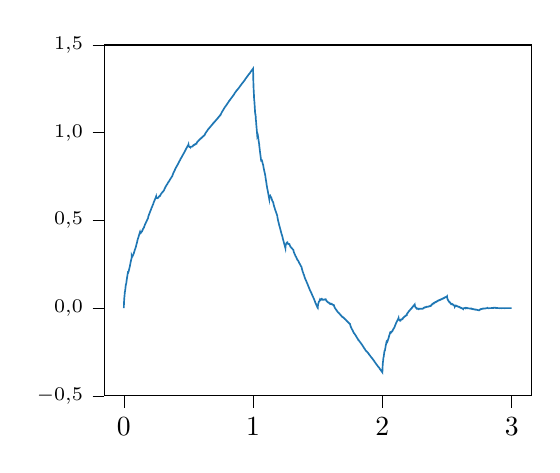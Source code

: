 % This file was created with tikzplotlib v0.10.1.
\begin{tikzpicture}

\definecolor{darkgray176}{RGB}{176,176,176}
\definecolor{steelblue31119180}{RGB}{31,119,180}

\begin{axis}[
tick align=outside,
tick pos=left,
width=7cm,
x grid style={darkgray176},
xmin=-0.15, xmax=3.15,
xtick style={color=black},
y grid style={darkgray176},
ymin=-0.5, ymax=1.5,
ytick style={color=black},
y tick label style={
    font=\scriptsize,
    /pgf/number format/.cd,
    use comma,
    fixed,
    fixed zerofill,
    precision=1,
    scaled ticks=false,
    /tikz/.cd
  },
]
\addplot [semithick, steelblue31119180]
table {%
0 0
0.001 0.022
0.002 0.038
0.003 0.049
0.004 0.06
0.005 0.066
0.006 0.074
0.007 0.083
0.008 0.092
0.009 0.094
0.01 0.099
0.011 0.105
0.012 0.11
0.013 0.117
0.014 0.124
0.015 0.13
0.016 0.136
0.017 0.137
0.018 0.139
0.019 0.142
0.02 0.146
0.021 0.15
0.021 0.155
0.022 0.159
0.023 0.163
0.024 0.168
0.025 0.173
0.026 0.178
0.027 0.183
0.028 0.187
0.029 0.192
0.03 0.197
0.031 0.201
0.032 0.2
0.033 0.2
0.034 0.202
0.035 0.204
0.036 0.207
0.037 0.209
0.038 0.212
0.039 0.214
0.04 0.218
0.041 0.221
0.042 0.224
0.043 0.228
0.044 0.23
0.045 0.233
0.046 0.236
0.047 0.239
0.048 0.244
0.049 0.248
0.05 0.251
0.051 0.255
0.052 0.259
0.053 0.262
0.054 0.266
0.055 0.269
0.056 0.272
0.057 0.276
0.058 0.279
0.059 0.282
0.06 0.286
0.061 0.289
0.062 0.293
0.062 0.296
0.063 0.294
0.064 0.293
0.065 0.293
0.066 0.293
0.067 0.295
0.068 0.297
0.069 0.298
0.07 0.299
0.071 0.301
0.072 0.304
0.073 0.305
0.074 0.307
0.075 0.309
0.076 0.31
0.077 0.312
0.078 0.314
0.079 0.317
0.08 0.32
0.081 0.322
0.082 0.325
0.083 0.327
0.084 0.329
0.085 0.332
0.086 0.334
0.087 0.336
0.088 0.338
0.089 0.34
0.09 0.342
0.091 0.344
0.092 0.347
0.093 0.349
0.094 0.351
0.095 0.355
0.096 0.358
0.097 0.361
0.098 0.364
0.099 0.366
0.1 0.369
0.101 0.372
0.102 0.375
0.103 0.377
0.104 0.38
0.104 0.382
0.105 0.385
0.106 0.387
0.107 0.39
0.108 0.393
0.109 0.395
0.11 0.397
0.111 0.4
0.112 0.402
0.113 0.404
0.114 0.407
0.115 0.409
0.116 0.412
0.117 0.414
0.118 0.417
0.119 0.419
0.12 0.422
0.121 0.424
0.122 0.427
0.123 0.429
0.124 0.432
0.125 0.434
0.126 0.431
0.127 0.429
0.128 0.429
0.129 0.428
0.13 0.429
0.131 0.43
0.132 0.43
0.133 0.43
0.134 0.431
0.135 0.433
0.136 0.434
0.137 0.435
0.138 0.435
0.139 0.436
0.14 0.437
0.141 0.438
0.142 0.44
0.143 0.442
0.144 0.443
0.145 0.445
0.146 0.446
0.146 0.448
0.147 0.449
0.148 0.451
0.149 0.452
0.15 0.453
0.151 0.454
0.152 0.455
0.153 0.456
0.154 0.458
0.155 0.459
0.156 0.46
0.157 0.463
0.158 0.465
0.159 0.467
0.16 0.469
0.161 0.471
0.162 0.473
0.163 0.475
0.164 0.477
0.165 0.478
0.166 0.48
0.167 0.481
0.168 0.483
0.169 0.485
0.17 0.486
0.171 0.488
0.172 0.49
0.173 0.491
0.174 0.492
0.175 0.494
0.176 0.495
0.177 0.497
0.178 0.499
0.179 0.5
0.18 0.502
0.181 0.503
0.182 0.505
0.183 0.506
0.184 0.508
0.185 0.51
0.186 0.511
0.187 0.513
0.188 0.514
0.188 0.518
0.189 0.52
0.19 0.523
0.191 0.525
0.192 0.527
0.193 0.529
0.194 0.531
0.195 0.534
0.196 0.535
0.197 0.537
0.198 0.539
0.199 0.541
0.2 0.543
0.201 0.545
0.202 0.547
0.203 0.549
0.204 0.551
0.205 0.553
0.206 0.555
0.207 0.556
0.208 0.558
0.209 0.56
0.21 0.562
0.211 0.564
0.212 0.566
0.213 0.568
0.214 0.57
0.215 0.572
0.216 0.574
0.217 0.575
0.218 0.577
0.219 0.579
0.22 0.581
0.221 0.582
0.222 0.584
0.223 0.586
0.224 0.588
0.225 0.589
0.226 0.591
0.227 0.593
0.228 0.595
0.229 0.597
0.229 0.598
0.23 0.6
0.231 0.602
0.232 0.604
0.233 0.605
0.234 0.607
0.235 0.609
0.236 0.611
0.237 0.613
0.238 0.615
0.239 0.617
0.24 0.618
0.241 0.62
0.242 0.622
0.243 0.624
0.244 0.626
0.245 0.627
0.246 0.629
0.247 0.631
0.248 0.633
0.249 0.635
0.25 0.637
0.251 0.632
0.252 0.63
0.253 0.629
0.254 0.628
0.255 0.628
0.256 0.628
0.257 0.627
0.258 0.627
0.259 0.628
0.26 0.628
0.261 0.629
0.262 0.629
0.263 0.629
0.264 0.629
0.265 0.629
0.266 0.629
0.267 0.631
0.268 0.632
0.269 0.633
0.27 0.634
0.271 0.635
0.271 0.635
0.272 0.636
0.273 0.637
0.274 0.637
0.275 0.638
0.276 0.638
0.277 0.639
0.278 0.639
0.279 0.64
0.28 0.64
0.281 0.641
0.282 0.643
0.283 0.645
0.284 0.646
0.285 0.648
0.286 0.649
0.287 0.65
0.288 0.651
0.289 0.652
0.29 0.653
0.291 0.654
0.292 0.655
0.293 0.656
0.294 0.657
0.295 0.658
0.296 0.659
0.297 0.66
0.298 0.661
0.299 0.661
0.3 0.662
0.301 0.663
0.302 0.664
0.303 0.665
0.304 0.666
0.305 0.666
0.306 0.667
0.307 0.668
0.308 0.669
0.309 0.67
0.31 0.671
0.311 0.672
0.312 0.673
0.312 0.674
0.313 0.676
0.314 0.678
0.315 0.68
0.316 0.682
0.317 0.683
0.318 0.685
0.319 0.686
0.32 0.688
0.321 0.689
0.322 0.69
0.323 0.691
0.324 0.693
0.325 0.694
0.326 0.696
0.327 0.697
0.328 0.698
0.329 0.699
0.33 0.7
0.331 0.701
0.332 0.703
0.333 0.704
0.334 0.705
0.335 0.706
0.336 0.707
0.337 0.709
0.338 0.71
0.339 0.711
0.34 0.713
0.341 0.714
0.342 0.715
0.343 0.716
0.344 0.718
0.345 0.718
0.346 0.719
0.347 0.72
0.348 0.721
0.349 0.722
0.35 0.724
0.351 0.725
0.352 0.726
0.353 0.727
0.354 0.728
0.354 0.729
0.355 0.73
0.356 0.731
0.357 0.733
0.358 0.734
0.359 0.735
0.36 0.736
0.361 0.737
0.362 0.738
0.363 0.74
0.364 0.741
0.365 0.742
0.366 0.743
0.367 0.744
0.368 0.745
0.369 0.747
0.37 0.748
0.371 0.749
0.372 0.75
0.373 0.751
0.374 0.752
0.375 0.753
0.376 0.756
0.377 0.759
0.378 0.76
0.379 0.762
0.38 0.764
0.381 0.766
0.382 0.768
0.383 0.769
0.384 0.771
0.385 0.772
0.386 0.774
0.387 0.775
0.388 0.777
0.389 0.779
0.39 0.78
0.391 0.782
0.392 0.783
0.393 0.784
0.394 0.786
0.395 0.787
0.396 0.789
0.396 0.79
0.397 0.791
0.398 0.793
0.399 0.794
0.4 0.796
0.401 0.797
0.402 0.799
0.403 0.8
0.404 0.802
0.405 0.803
0.406 0.805
0.407 0.806
0.408 0.807
0.409 0.808
0.41 0.81
0.411 0.811
0.412 0.812
0.413 0.814
0.414 0.815
0.415 0.816
0.416 0.818
0.417 0.819
0.418 0.821
0.419 0.822
0.42 0.823
0.421 0.825
0.422 0.826
0.423 0.828
0.424 0.829
0.425 0.83
0.426 0.832
0.427 0.833
0.428 0.835
0.429 0.836
0.43 0.837
0.431 0.839
0.432 0.84
0.433 0.842
0.434 0.843
0.435 0.844
0.436 0.846
0.437 0.847
0.438 0.849
0.438 0.85
0.439 0.851
0.44 0.852
0.441 0.853
0.442 0.854
0.443 0.856
0.444 0.857
0.445 0.858
0.446 0.859
0.447 0.861
0.448 0.862
0.449 0.863
0.45 0.865
0.451 0.866
0.452 0.867
0.453 0.868
0.454 0.87
0.455 0.871
0.456 0.873
0.457 0.874
0.458 0.875
0.459 0.876
0.46 0.878
0.461 0.879
0.462 0.88
0.463 0.882
0.464 0.883
0.465 0.884
0.466 0.886
0.467 0.887
0.468 0.888
0.469 0.89
0.47 0.891
0.471 0.892
0.472 0.894
0.473 0.895
0.474 0.896
0.475 0.898
0.476 0.899
0.477 0.901
0.478 0.902
0.479 0.903
0.479 0.905
0.48 0.906
0.481 0.907
0.482 0.909
0.483 0.91
0.484 0.911
0.485 0.913
0.486 0.914
0.487 0.915
0.488 0.917
0.489 0.918
0.49 0.919
0.491 0.921
0.492 0.922
0.493 0.923
0.494 0.925
0.495 0.926
0.496 0.927
0.497 0.929
0.498 0.93
0.499 0.931
0.5 0.933
0.501 0.928
0.502 0.925
0.503 0.924
0.504 0.922
0.505 0.921
0.506 0.921
0.507 0.92
0.508 0.919
0.509 0.919
0.51 0.919
0.511 0.919
0.512 0.919
0.513 0.918
0.514 0.918
0.515 0.918
0.516 0.917
0.517 0.919
0.518 0.919
0.519 0.92
0.52 0.92
0.521 0.92
0.521 0.92
0.522 0.921
0.523 0.921
0.524 0.921
0.525 0.921
0.526 0.921
0.527 0.921
0.528 0.921
0.529 0.921
0.53 0.921
0.531 0.921
0.532 0.923
0.533 0.924
0.534 0.925
0.535 0.926
0.536 0.926
0.537 0.927
0.538 0.928
0.539 0.929
0.54 0.929
0.541 0.929
0.542 0.93
0.543 0.93
0.544 0.931
0.545 0.931
0.546 0.932
0.547 0.932
0.548 0.933
0.549 0.933
0.55 0.933
0.551 0.933
0.552 0.934
0.553 0.934
0.554 0.935
0.555 0.935
0.556 0.936
0.557 0.936
0.558 0.936
0.559 0.937
0.56 0.937
0.561 0.938
0.562 0.938
0.562 0.939
0.563 0.941
0.564 0.942
0.565 0.943
0.566 0.945
0.567 0.945
0.568 0.946
0.569 0.947
0.57 0.949
0.571 0.949
0.572 0.95
0.573 0.951
0.574 0.952
0.575 0.952
0.576 0.953
0.577 0.954
0.578 0.955
0.579 0.956
0.58 0.956
0.581 0.957
0.582 0.957
0.583 0.958
0.584 0.959
0.585 0.96
0.586 0.96
0.587 0.961
0.588 0.962
0.589 0.963
0.59 0.964
0.591 0.964
0.592 0.965
0.593 0.966
0.594 0.967
0.595 0.967
0.596 0.967
0.597 0.968
0.598 0.968
0.599 0.969
0.6 0.97
0.601 0.97
0.602 0.971
0.603 0.972
0.604 0.972
0.604 0.973
0.605 0.974
0.606 0.974
0.607 0.975
0.608 0.975
0.609 0.976
0.61 0.977
0.611 0.978
0.612 0.978
0.613 0.979
0.614 0.98
0.615 0.98
0.616 0.981
0.617 0.982
0.618 0.982
0.619 0.983
0.62 0.984
0.621 0.984
0.622 0.985
0.623 0.986
0.624 0.986
0.625 0.987
0.626 0.989
0.627 0.991
0.628 0.992
0.629 0.994
0.63 0.995
0.631 0.996
0.632 0.998
0.633 0.999
0.634 1.0
0.635 1.001
0.636 1.002
0.637 1.003
0.638 1.004
0.639 1.005
0.64 1.006
0.641 1.007
0.642 1.008
0.643 1.009
0.644 1.01
0.645 1.011
0.646 1.012
0.646 1.013
0.647 1.014
0.648 1.015
0.649 1.016
0.65 1.017
0.651 1.018
0.652 1.019
0.653 1.02
0.654 1.021
0.655 1.022
0.656 1.023
0.657 1.023
0.658 1.024
0.659 1.025
0.66 1.026
0.661 1.026
0.662 1.027
0.663 1.028
0.664 1.029
0.665 1.03
0.666 1.031
0.667 1.032
0.668 1.033
0.669 1.033
0.67 1.034
0.671 1.035
0.672 1.036
0.673 1.037
0.674 1.038
0.675 1.039
0.676 1.04
0.677 1.041
0.678 1.042
0.679 1.043
0.68 1.044
0.681 1.044
0.682 1.045
0.683 1.046
0.684 1.047
0.685 1.048
0.686 1.049
0.687 1.05
0.688 1.051
0.688 1.051
0.689 1.052
0.69 1.053
0.691 1.053
0.692 1.054
0.693 1.055
0.694 1.056
0.695 1.056
0.696 1.057
0.697 1.058
0.698 1.059
0.699 1.06
0.7 1.06
0.701 1.061
0.702 1.062
0.703 1.063
0.704 1.064
0.705 1.065
0.706 1.065
0.707 1.066
0.708 1.067
0.709 1.068
0.71 1.069
0.711 1.07
0.712 1.07
0.713 1.071
0.714 1.072
0.715 1.073
0.716 1.074
0.717 1.074
0.718 1.075
0.719 1.076
0.72 1.077
0.721 1.078
0.722 1.079
0.723 1.08
0.724 1.081
0.725 1.081
0.726 1.082
0.727 1.083
0.728 1.084
0.729 1.085
0.729 1.086
0.73 1.087
0.731 1.087
0.732 1.088
0.733 1.089
0.734 1.09
0.735 1.091
0.736 1.092
0.737 1.092
0.738 1.093
0.739 1.094
0.74 1.095
0.741 1.096
0.742 1.097
0.743 1.098
0.744 1.098
0.745 1.099
0.746 1.1
0.747 1.101
0.748 1.102
0.749 1.103
0.75 1.103
0.751 1.106
0.752 1.108
0.753 1.109
0.754 1.111
0.755 1.112
0.756 1.114
0.757 1.115
0.758 1.117
0.759 1.118
0.76 1.119
0.761 1.12
0.762 1.122
0.763 1.123
0.764 1.124
0.765 1.125
0.766 1.127
0.767 1.128
0.768 1.129
0.769 1.13
0.77 1.131
0.771 1.132
0.771 1.133
0.772 1.134
0.773 1.135
0.774 1.137
0.775 1.138
0.776 1.139
0.777 1.14
0.778 1.141
0.779 1.143
0.78 1.144
0.781 1.145
0.782 1.146
0.783 1.147
0.784 1.148
0.785 1.149
0.786 1.15
0.787 1.151
0.788 1.152
0.789 1.153
0.79 1.154
0.791 1.155
0.792 1.156
0.793 1.157
0.794 1.158
0.795 1.159
0.796 1.16
0.797 1.161
0.798 1.162
0.799 1.164
0.8 1.165
0.801 1.166
0.802 1.167
0.803 1.168
0.804 1.169
0.805 1.17
0.806 1.171
0.807 1.172
0.808 1.173
0.809 1.174
0.81 1.176
0.811 1.177
0.812 1.178
0.812 1.179
0.813 1.18
0.814 1.18
0.815 1.181
0.816 1.182
0.817 1.183
0.818 1.184
0.819 1.185
0.82 1.186
0.821 1.187
0.822 1.188
0.823 1.189
0.824 1.19
0.825 1.191
0.826 1.192
0.827 1.193
0.828 1.194
0.829 1.195
0.83 1.196
0.831 1.197
0.832 1.198
0.833 1.199
0.834 1.2
0.835 1.201
0.836 1.202
0.837 1.203
0.838 1.204
0.839 1.205
0.84 1.206
0.841 1.207
0.842 1.208
0.843 1.209
0.844 1.21
0.845 1.211
0.846 1.212
0.847 1.213
0.848 1.214
0.849 1.215
0.85 1.216
0.851 1.217
0.852 1.218
0.853 1.219
0.854 1.22
0.854 1.221
0.855 1.222
0.856 1.223
0.857 1.224
0.858 1.226
0.859 1.227
0.86 1.228
0.861 1.229
0.862 1.23
0.863 1.231
0.864 1.232
0.865 1.233
0.866 1.234
0.867 1.235
0.868 1.236
0.869 1.237
0.87 1.238
0.871 1.239
0.872 1.24
0.873 1.241
0.874 1.242
0.875 1.243
0.876 1.243
0.877 1.244
0.878 1.245
0.879 1.246
0.88 1.247
0.881 1.248
0.882 1.248
0.883 1.249
0.884 1.25
0.885 1.251
0.886 1.252
0.887 1.253
0.888 1.254
0.889 1.255
0.89 1.256
0.891 1.257
0.892 1.258
0.893 1.259
0.894 1.26
0.895 1.261
0.896 1.262
0.896 1.262
0.897 1.263
0.898 1.264
0.899 1.265
0.9 1.266
0.901 1.267
0.902 1.268
0.903 1.269
0.904 1.27
0.905 1.271
0.906 1.272
0.907 1.273
0.908 1.274
0.909 1.275
0.91 1.276
0.911 1.277
0.912 1.278
0.913 1.279
0.914 1.28
0.915 1.281
0.916 1.282
0.917 1.283
0.918 1.284
0.919 1.285
0.92 1.286
0.921 1.286
0.922 1.287
0.923 1.288
0.924 1.289
0.925 1.29
0.926 1.291
0.927 1.292
0.928 1.293
0.929 1.294
0.93 1.295
0.931 1.296
0.932 1.297
0.933 1.298
0.934 1.299
0.935 1.3
0.936 1.301
0.937 1.302
0.938 1.303
0.938 1.304
0.939 1.305
0.94 1.306
0.941 1.307
0.942 1.308
0.943 1.309
0.944 1.31
0.945 1.311
0.946 1.312
0.947 1.313
0.948 1.314
0.949 1.315
0.95 1.316
0.951 1.317
0.952 1.318
0.953 1.319
0.954 1.32
0.955 1.321
0.956 1.322
0.957 1.323
0.958 1.324
0.959 1.325
0.96 1.326
0.961 1.327
0.962 1.328
0.963 1.329
0.964 1.33
0.965 1.331
0.966 1.332
0.967 1.333
0.968 1.334
0.969 1.334
0.97 1.335
0.971 1.336
0.972 1.337
0.973 1.338
0.974 1.339
0.975 1.34
0.976 1.341
0.977 1.342
0.978 1.343
0.979 1.344
0.979 1.345
0.98 1.346
0.981 1.347
0.982 1.348
0.983 1.349
0.984 1.35
0.985 1.351
0.986 1.352
0.987 1.353
0.988 1.354
0.989 1.355
0.99 1.356
0.991 1.357
0.992 1.358
0.993 1.359
0.994 1.36
0.995 1.361
0.996 1.362
0.997 1.363
0.998 1.364
0.999 1.365
1 1.366
1.001 1.322
1.002 1.291
1.003 1.272
1.004 1.249
1.005 1.238
1.006 1.224
1.007 1.207
1.008 1.19
1.009 1.186
1.01 1.178
1.011 1.167
1.012 1.157
1.013 1.144
1.014 1.132
1.015 1.12
1.016 1.109
1.017 1.109
1.018 1.106
1.019 1.099
1.02 1.094
1.021 1.086
1.021 1.078
1.022 1.071
1.023 1.064
1.024 1.054
1.025 1.044
1.026 1.036
1.027 1.027
1.028 1.019
1.029 1.011
1.03 1.003
1.031 0.994
1.032 0.998
1.033 0.998
1.034 0.995
1.035 0.993
1.036 0.988
1.037 0.984
1.038 0.98
1.039 0.977
1.04 0.97
1.041 0.964
1.042 0.959
1.043 0.953
1.044 0.949
1.045 0.944
1.046 0.939
1.047 0.934
1.048 0.926
1.049 0.919
1.05 0.913
1.051 0.906
1.052 0.9
1.053 0.894
1.054 0.888
1.055 0.882
1.056 0.877
1.057 0.871
1.058 0.865
1.059 0.86
1.06 0.854
1.061 0.848
1.062 0.842
1.062 0.836
1.063 0.842
1.064 0.845
1.065 0.845
1.066 0.845
1.067 0.842
1.068 0.841
1.069 0.84
1.07 0.839
1.071 0.834
1.072 0.831
1.073 0.828
1.074 0.825
1.075 0.823
1.076 0.821
1.077 0.818
1.078 0.816
1.079 0.81
1.08 0.806
1.081 0.802
1.082 0.798
1.083 0.794
1.084 0.791
1.085 0.787
1.086 0.783
1.087 0.781
1.088 0.778
1.089 0.774
1.09 0.771
1.091 0.768
1.092 0.764
1.093 0.761
1.094 0.758
1.095 0.751
1.096 0.745
1.097 0.741
1.098 0.736
1.099 0.731
1.1 0.727
1.101 0.722
1.102 0.718
1.103 0.714
1.104 0.71
1.104 0.706
1.105 0.702
1.106 0.697
1.107 0.693
1.108 0.689
1.109 0.685
1.11 0.681
1.111 0.678
1.112 0.674
1.113 0.67
1.114 0.666
1.115 0.662
1.116 0.658
1.117 0.654
1.118 0.65
1.119 0.646
1.12 0.642
1.121 0.638
1.122 0.634
1.123 0.63
1.124 0.626
1.125 0.622
1.126 0.63
1.127 0.634
1.128 0.636
1.129 0.638
1.13 0.637
1.131 0.638
1.132 0.638
1.133 0.639
1.134 0.636
1.135 0.635
1.136 0.634
1.137 0.633
1.138 0.633
1.139 0.632
1.14 0.632
1.141 0.631
1.142 0.627
1.143 0.624
1.144 0.622
1.145 0.62
1.146 0.618
1.146 0.617
1.147 0.615
1.148 0.613
1.149 0.612
1.15 0.611
1.151 0.609
1.152 0.608
1.153 0.606
1.154 0.605
1.155 0.603
1.156 0.602
1.157 0.597
1.158 0.593
1.159 0.59
1.16 0.587
1.161 0.585
1.162 0.582
1.163 0.579
1.164 0.577
1.165 0.575
1.166 0.573
1.167 0.57
1.168 0.568
1.169 0.565
1.17 0.563
1.171 0.56
1.172 0.558
1.173 0.556
1.174 0.555
1.175 0.553
1.176 0.551
1.177 0.548
1.178 0.546
1.179 0.544
1.18 0.542
1.181 0.54
1.182 0.538
1.183 0.535
1.184 0.533
1.185 0.531
1.186 0.529
1.187 0.527
1.188 0.524
1.188 0.519
1.189 0.515
1.19 0.511
1.191 0.507
1.192 0.504
1.193 0.501
1.194 0.497
1.195 0.494
1.196 0.491
1.197 0.489
1.198 0.486
1.199 0.483
1.2 0.479
1.201 0.476
1.202 0.473
1.203 0.47
1.204 0.468
1.205 0.465
1.206 0.463
1.207 0.46
1.208 0.457
1.209 0.454
1.21 0.452
1.211 0.449
1.212 0.446
1.213 0.443
1.214 0.44
1.215 0.437
1.216 0.434
1.217 0.432
1.218 0.429
1.219 0.426
1.22 0.424
1.221 0.422
1.222 0.419
1.223 0.417
1.224 0.414
1.225 0.412
1.226 0.409
1.227 0.407
1.228 0.404
1.229 0.401
1.229 0.399
1.23 0.396
1.231 0.393
1.232 0.391
1.233 0.388
1.234 0.386
1.235 0.383
1.236 0.38
1.237 0.377
1.238 0.374
1.239 0.372
1.24 0.369
1.241 0.366
1.242 0.364
1.243 0.361
1.244 0.358
1.245 0.356
1.246 0.353
1.247 0.35
1.248 0.348
1.249 0.345
1.25 0.342
1.251 0.352
1.252 0.358
1.253 0.36
1.254 0.364
1.255 0.365
1.256 0.366
1.257 0.368
1.258 0.37
1.259 0.369
1.26 0.369
1.261 0.369
1.262 0.369
1.263 0.371
1.264 0.371
1.265 0.372
1.266 0.373
1.267 0.37
1.268 0.369
1.269 0.368
1.27 0.367
1.271 0.367
1.271 0.367
1.272 0.366
1.273 0.366
1.274 0.366
1.275 0.366
1.276 0.366
1.277 0.366
1.278 0.366
1.279 0.365
1.28 0.365
1.281 0.365
1.282 0.362
1.283 0.359
1.284 0.358
1.285 0.356
1.286 0.355
1.287 0.353
1.288 0.352
1.289 0.35
1.29 0.35
1.291 0.349
1.292 0.348
1.293 0.347
1.294 0.346
1.295 0.345
1.296 0.344
1.297 0.343
1.298 0.342
1.299 0.342
1.3 0.341
1.301 0.341
1.302 0.34
1.303 0.339
1.304 0.338
1.305 0.337
1.306 0.336
1.307 0.335
1.308 0.335
1.309 0.334
1.31 0.333
1.311 0.332
1.312 0.331
1.312 0.33
1.313 0.326
1.314 0.323
1.315 0.321
1.316 0.318
1.317 0.317
1.318 0.315
1.319 0.313
1.32 0.31
1.321 0.309
1.322 0.308
1.323 0.306
1.324 0.304
1.325 0.303
1.326 0.301
1.327 0.299
1.328 0.297
1.329 0.296
1.33 0.295
1.331 0.294
1.332 0.293
1.333 0.291
1.334 0.29
1.335 0.288
1.336 0.287
1.337 0.285
1.338 0.283
1.339 0.282
1.34 0.28
1.341 0.279
1.342 0.277
1.343 0.276
1.344 0.274
1.345 0.274
1.346 0.273
1.347 0.272
1.348 0.271
1.349 0.269
1.35 0.268
1.351 0.267
1.352 0.266
1.353 0.264
1.354 0.263
1.354 0.262
1.355 0.26
1.356 0.259
1.357 0.258
1.358 0.257
1.359 0.255
1.36 0.254
1.361 0.253
1.362 0.251
1.363 0.25
1.364 0.248
1.365 0.247
1.366 0.246
1.367 0.244
1.368 0.243
1.369 0.242
1.37 0.24
1.371 0.239
1.372 0.238
1.373 0.236
1.374 0.235
1.375 0.234
1.376 0.229
1.377 0.226
1.378 0.223
1.379 0.22
1.38 0.218
1.381 0.215
1.382 0.213
1.383 0.21
1.384 0.208
1.385 0.206
1.386 0.204
1.387 0.202
1.388 0.2
1.389 0.197
1.39 0.195
1.391 0.193
1.392 0.191
1.393 0.19
1.394 0.188
1.395 0.186
1.396 0.184
1.396 0.182
1.397 0.18
1.398 0.178
1.399 0.176
1.4 0.174
1.401 0.172
1.402 0.17
1.403 0.168
1.404 0.166
1.405 0.164
1.406 0.162
1.407 0.161
1.408 0.16
1.409 0.158
1.41 0.156
1.411 0.155
1.412 0.153
1.413 0.151
1.414 0.15
1.415 0.148
1.416 0.146
1.417 0.144
1.418 0.142
1.419 0.141
1.42 0.139
1.421 0.137
1.422 0.135
1.423 0.133
1.424 0.131
1.425 0.13
1.426 0.128
1.427 0.126
1.428 0.124
1.429 0.122
1.43 0.12
1.431 0.119
1.432 0.117
1.433 0.115
1.434 0.113
1.435 0.111
1.436 0.109
1.437 0.108
1.438 0.106
1.438 0.105
1.439 0.104
1.44 0.102
1.441 0.101
1.442 0.099
1.443 0.098
1.444 0.096
1.445 0.095
1.446 0.093
1.447 0.091
1.448 0.09
1.449 0.088
1.45 0.087
1.451 0.085
1.452 0.084
1.453 0.082
1.454 0.08
1.455 0.078
1.456 0.077
1.457 0.075
1.458 0.073
1.459 0.072
1.46 0.07
1.461 0.068
1.462 0.067
1.463 0.065
1.464 0.064
1.465 0.062
1.466 0.06
1.467 0.059
1.468 0.057
1.469 0.055
1.47 0.053
1.471 0.052
1.472 0.05
1.473 0.048
1.474 0.046
1.475 0.045
1.476 0.043
1.477 0.041
1.478 0.04
1.479 0.038
1.479 0.036
1.48 0.034
1.481 0.033
1.482 0.031
1.483 0.029
1.484 0.028
1.485 0.026
1.486 0.024
1.487 0.023
1.488 0.021
1.489 0.019
1.49 0.018
1.491 0.016
1.492 0.014
1.493 0.012
1.494 0.011
1.495 0.009
1.496 0.007
1.497 0.006
1.498 0.004
1.499 0.002
1.5 0.001
1.501 0.011
1.502 0.018
1.503 0.022
1.504 0.026
1.505 0.028
1.506 0.03
1.507 0.033
1.508 0.036
1.509 0.036
1.51 0.037
1.511 0.038
1.512 0.039
1.513 0.041
1.514 0.043
1.515 0.045
1.516 0.047
1.517 0.045
1.518 0.045
1.519 0.045
1.52 0.045
1.521 0.046
1.521 0.046
1.522 0.047
1.523 0.047
1.524 0.048
1.525 0.05
1.526 0.05
1.527 0.051
1.528 0.052
1.529 0.053
1.53 0.054
1.531 0.054
1.532 0.052
1.533 0.05
1.534 0.05
1.535 0.049
1.536 0.049
1.537 0.049
1.538 0.048
1.539 0.048
1.54 0.048
1.541 0.048
1.542 0.048
1.543 0.048
1.544 0.048
1.545 0.048
1.546 0.048
1.547 0.048
1.548 0.048
1.549 0.049
1.55 0.049
1.551 0.049
1.552 0.05
1.553 0.05
1.554 0.05
1.555 0.05
1.556 0.05
1.557 0.05
1.558 0.05
1.559 0.05
1.56 0.051
1.561 0.051
1.562 0.051
1.562 0.051
1.563 0.048
1.564 0.046
1.565 0.044
1.566 0.043
1.567 0.042
1.568 0.041
1.569 0.04
1.57 0.039
1.571 0.039
1.572 0.038
1.573 0.037
1.574 0.037
1.575 0.036
1.576 0.035
1.577 0.034
1.578 0.034
1.579 0.034
1.58 0.033
1.581 0.033
1.582 0.033
1.583 0.032
1.584 0.032
1.585 0.031
1.586 0.031
1.587 0.03
1.588 0.03
1.589 0.029
1.59 0.028
1.591 0.028
1.592 0.027
1.593 0.027
1.594 0.026
1.595 0.027
1.596 0.027
1.597 0.027
1.598 0.026
1.599 0.026
1.6 0.026
1.601 0.026
1.602 0.026
1.603 0.025
1.604 0.025
1.604 0.024
1.605 0.024
1.606 0.024
1.607 0.024
1.608 0.023
1.609 0.023
1.61 0.022
1.611 0.022
1.612 0.022
1.613 0.021
1.614 0.021
1.615 0.02
1.616 0.02
1.617 0.02
1.618 0.019
1.619 0.019
1.62 0.019
1.621 0.018
1.622 0.018
1.623 0.018
1.624 0.017
1.625 0.017
1.626 0.013
1.627 0.011
1.628 0.009
1.629 0.007
1.63 0.006
1.631 0.004
1.632 0.002
1.633 0.001
1.634 0.0
1.635 -0.001
1.636 -0.002
1.637 -0.003
1.638 -0.005
1.639 -0.006
1.64 -0.007
1.641 -0.008
1.642 -0.009
1.643 -0.009
1.644 -0.01
1.645 -0.011
1.646 -0.012
1.646 -0.013
1.647 -0.014
1.648 -0.015
1.649 -0.016
1.65 -0.017
1.651 -0.018
1.652 -0.019
1.653 -0.02
1.654 -0.021
1.655 -0.022
1.656 -0.023
1.657 -0.024
1.658 -0.024
1.659 -0.025
1.66 -0.025
1.661 -0.026
1.662 -0.027
1.663 -0.027
1.664 -0.028
1.665 -0.029
1.666 -0.03
1.667 -0.031
1.668 -0.032
1.669 -0.032
1.67 -0.033
1.671 -0.034
1.672 -0.035
1.673 -0.036
1.674 -0.037
1.675 -0.037
1.676 -0.038
1.677 -0.039
1.678 -0.04
1.679 -0.041
1.68 -0.042
1.681 -0.043
1.682 -0.043
1.683 -0.044
1.684 -0.045
1.685 -0.046
1.686 -0.047
1.687 -0.048
1.688 -0.049
1.688 -0.049
1.689 -0.049
1.69 -0.049
1.691 -0.05
1.692 -0.05
1.693 -0.051
1.694 -0.051
1.695 -0.052
1.696 -0.052
1.697 -0.053
1.698 -0.054
1.699 -0.054
1.7 -0.055
1.701 -0.056
1.702 -0.056
1.703 -0.057
1.704 -0.058
1.705 -0.058
1.706 -0.059
1.707 -0.06
1.708 -0.06
1.709 -0.061
1.71 -0.062
1.711 -0.063
1.712 -0.063
1.713 -0.064
1.714 -0.064
1.715 -0.065
1.716 -0.066
1.717 -0.066
1.718 -0.067
1.719 -0.068
1.72 -0.069
1.721 -0.07
1.722 -0.07
1.723 -0.071
1.724 -0.072
1.725 -0.073
1.726 -0.073
1.727 -0.074
1.728 -0.075
1.729 -0.076
1.729 -0.076
1.73 -0.077
1.731 -0.078
1.732 -0.078
1.733 -0.079
1.734 -0.08
1.735 -0.081
1.736 -0.081
1.737 -0.082
1.738 -0.083
1.739 -0.083
1.74 -0.084
1.741 -0.085
1.742 -0.086
1.743 -0.086
1.744 -0.087
1.745 -0.088
1.746 -0.088
1.747 -0.089
1.748 -0.09
1.749 -0.091
1.75 -0.091
1.751 -0.095
1.752 -0.098
1.753 -0.1
1.754 -0.103
1.755 -0.104
1.756 -0.106
1.757 -0.108
1.758 -0.11
1.759 -0.111
1.76 -0.113
1.761 -0.114
1.762 -0.116
1.763 -0.117
1.764 -0.119
1.765 -0.121
1.766 -0.122
1.767 -0.123
1.768 -0.124
1.769 -0.125
1.77 -0.126
1.771 -0.128
1.771 -0.129
1.772 -0.13
1.773 -0.132
1.774 -0.133
1.775 -0.135
1.776 -0.136
1.777 -0.138
1.778 -0.139
1.779 -0.14
1.78 -0.142
1.781 -0.143
1.782 -0.144
1.783 -0.144
1.784 -0.145
1.785 -0.146
1.786 -0.147
1.787 -0.148
1.788 -0.15
1.789 -0.151
1.79 -0.152
1.791 -0.153
1.792 -0.154
1.793 -0.155
1.794 -0.156
1.795 -0.158
1.796 -0.159
1.797 -0.16
1.798 -0.161
1.799 -0.163
1.8 -0.164
1.801 -0.165
1.802 -0.166
1.803 -0.167
1.804 -0.169
1.805 -0.17
1.806 -0.171
1.807 -0.172
1.808 -0.173
1.809 -0.175
1.81 -0.176
1.811 -0.177
1.812 -0.178
1.812 -0.18
1.813 -0.18
1.814 -0.18
1.815 -0.181
1.816 -0.182
1.817 -0.183
1.818 -0.184
1.819 -0.185
1.82 -0.186
1.821 -0.187
1.822 -0.188
1.823 -0.189
1.824 -0.19
1.825 -0.191
1.826 -0.192
1.827 -0.193
1.828 -0.194
1.829 -0.195
1.83 -0.196
1.831 -0.197
1.832 -0.198
1.833 -0.199
1.834 -0.2
1.835 -0.201
1.836 -0.202
1.837 -0.203
1.838 -0.204
1.839 -0.205
1.84 -0.206
1.841 -0.207
1.842 -0.208
1.843 -0.209
1.844 -0.21
1.845 -0.212
1.846 -0.213
1.847 -0.214
1.848 -0.215
1.849 -0.216
1.85 -0.217
1.851 -0.218
1.852 -0.219
1.853 -0.22
1.854 -0.222
1.854 -0.223
1.855 -0.224
1.856 -0.225
1.857 -0.226
1.858 -0.227
1.859 -0.228
1.86 -0.229
1.861 -0.23
1.862 -0.231
1.863 -0.232
1.864 -0.233
1.865 -0.234
1.866 -0.235
1.867 -0.237
1.868 -0.238
1.869 -0.239
1.87 -0.24
1.871 -0.241
1.872 -0.242
1.873 -0.243
1.874 -0.244
1.875 -0.245
1.876 -0.245
1.877 -0.246
1.878 -0.246
1.879 -0.247
1.88 -0.248
1.881 -0.249
1.882 -0.249
1.883 -0.25
1.884 -0.251
1.885 -0.252
1.886 -0.253
1.887 -0.254
1.888 -0.255
1.889 -0.255
1.89 -0.256
1.891 -0.257
1.892 -0.258
1.893 -0.259
1.894 -0.26
1.895 -0.261
1.896 -0.262
1.896 -0.263
1.897 -0.264
1.898 -0.265
1.899 -0.265
1.9 -0.266
1.901 -0.267
1.902 -0.268
1.903 -0.269
1.904 -0.27
1.905 -0.271
1.906 -0.272
1.907 -0.273
1.908 -0.274
1.909 -0.275
1.91 -0.276
1.911 -0.277
1.912 -0.278
1.913 -0.279
1.914 -0.28
1.915 -0.281
1.916 -0.282
1.917 -0.283
1.918 -0.284
1.919 -0.285
1.92 -0.285
1.921 -0.286
1.922 -0.287
1.923 -0.288
1.924 -0.289
1.925 -0.29
1.926 -0.291
1.927 -0.292
1.928 -0.293
1.929 -0.294
1.93 -0.295
1.931 -0.296
1.932 -0.297
1.933 -0.298
1.934 -0.299
1.935 -0.3
1.936 -0.3
1.937 -0.301
1.938 -0.302
1.938 -0.304
1.939 -0.305
1.94 -0.306
1.941 -0.307
1.942 -0.308
1.943 -0.309
1.944 -0.31
1.945 -0.311
1.946 -0.312
1.947 -0.313
1.948 -0.314
1.949 -0.315
1.95 -0.316
1.951 -0.317
1.952 -0.318
1.953 -0.319
1.954 -0.32
1.955 -0.321
1.956 -0.322
1.957 -0.323
1.958 -0.324
1.959 -0.325
1.96 -0.326
1.961 -0.327
1.962 -0.328
1.963 -0.329
1.964 -0.33
1.965 -0.331
1.966 -0.332
1.967 -0.333
1.968 -0.334
1.969 -0.335
1.97 -0.335
1.971 -0.336
1.972 -0.337
1.973 -0.338
1.974 -0.339
1.975 -0.34
1.976 -0.341
1.977 -0.342
1.978 -0.343
1.979 -0.344
1.979 -0.345
1.98 -0.346
1.981 -0.347
1.982 -0.348
1.983 -0.349
1.984 -0.35
1.985 -0.351
1.986 -0.352
1.987 -0.353
1.988 -0.354
1.989 -0.355
1.99 -0.356
1.991 -0.357
1.992 -0.358
1.993 -0.359
1.994 -0.36
1.995 -0.361
1.996 -0.362
1.997 -0.363
1.998 -0.364
1.999 -0.365
2 -0.366
2.001 -0.345
2.002 -0.329
2.003 -0.32
2.004 -0.309
2.005 -0.304
2.006 -0.298
2.007 -0.29
2.008 -0.282
2.009 -0.28
2.01 -0.277
2.011 -0.272
2.012 -0.267
2.013 -0.261
2.014 -0.256
2.015 -0.25
2.016 -0.245
2.017 -0.245
2.018 -0.244
2.019 -0.242
2.02 -0.24
2.021 -0.236
2.021 -0.232
2.022 -0.23
2.023 -0.227
2.024 -0.222
2.025 -0.218
2.026 -0.214
2.027 -0.21
2.028 -0.207
2.029 -0.203
2.03 -0.199
2.031 -0.196
2.032 -0.198
2.033 -0.198
2.034 -0.198
2.035 -0.197
2.036 -0.195
2.037 -0.193
2.038 -0.192
2.039 -0.191
2.04 -0.188
2.041 -0.185
2.042 -0.183
2.043 -0.181
2.044 -0.179
2.045 -0.177
2.046 -0.175
2.047 -0.173
2.048 -0.17
2.049 -0.167
2.05 -0.164
2.051 -0.161
2.052 -0.159
2.053 -0.156
2.054 -0.154
2.055 -0.151
2.056 -0.149
2.057 -0.147
2.058 -0.144
2.059 -0.142
2.06 -0.139
2.061 -0.137
2.062 -0.135
2.062 -0.132
2.063 -0.136
2.064 -0.138
2.065 -0.138
2.066 -0.139
2.067 -0.138
2.068 -0.137
2.069 -0.137
2.07 -0.137
2.071 -0.136
2.072 -0.134
2.073 -0.133
2.074 -0.133
2.075 -0.132
2.076 -0.131
2.077 -0.131
2.078 -0.13
2.079 -0.128
2.08 -0.126
2.081 -0.124
2.082 -0.123
2.083 -0.122
2.084 -0.12
2.085 -0.119
2.086 -0.118
2.087 -0.117
2.088 -0.116
2.089 -0.114
2.09 -0.113
2.091 -0.112
2.092 -0.111
2.093 -0.11
2.094 -0.109
2.095 -0.106
2.096 -0.103
2.097 -0.101
2.098 -0.099
2.099 -0.098
2.1 -0.096
2.101 -0.094
2.102 -0.093
2.103 -0.091
2.104 -0.09
2.104 -0.088
2.105 -0.086
2.106 -0.085
2.107 -0.083
2.108 -0.081
2.109 -0.08
2.11 -0.079
2.111 -0.077
2.112 -0.076
2.113 -0.074
2.114 -0.073
2.115 -0.071
2.116 -0.07
2.117 -0.069
2.118 -0.067
2.119 -0.065
2.12 -0.064
2.121 -0.062
2.122 -0.061
2.123 -0.059
2.124 -0.058
2.125 -0.056
2.126 -0.061
2.127 -0.064
2.128 -0.065
2.129 -0.066
2.13 -0.067
2.131 -0.067
2.132 -0.068
2.133 -0.069
2.134 -0.068
2.135 -0.068
2.136 -0.068
2.137 -0.068
2.138 -0.068
2.139 -0.068
2.14 -0.068
2.141 -0.069
2.142 -0.067
2.143 -0.066
2.144 -0.066
2.145 -0.065
2.146 -0.065
2.146 -0.064
2.147 -0.064
2.148 -0.064
2.149 -0.064
2.15 -0.063
2.151 -0.063
2.152 -0.063
2.153 -0.063
2.154 -0.062
2.155 -0.062
2.156 -0.062
2.157 -0.06
2.158 -0.059
2.159 -0.058
2.16 -0.056
2.161 -0.056
2.162 -0.055
2.163 -0.054
2.164 -0.053
2.165 -0.053
2.166 -0.052
2.167 -0.051
2.168 -0.051
2.169 -0.05
2.17 -0.049
2.171 -0.049
2.172 -0.048
2.173 -0.047
2.174 -0.047
2.175 -0.047
2.176 -0.046
2.177 -0.045
2.178 -0.045
2.179 -0.044
2.18 -0.044
2.181 -0.043
2.182 -0.042
2.183 -0.042
2.184 -0.041
2.185 -0.041
2.186 -0.04
2.187 -0.039
2.188 -0.039
2.188 -0.037
2.189 -0.035
2.19 -0.034
2.191 -0.032
2.192 -0.031
2.193 -0.03
2.194 -0.029
2.195 -0.027
2.196 -0.027
2.197 -0.026
2.198 -0.025
2.199 -0.024
2.2 -0.023
2.201 -0.022
2.202 -0.02
2.203 -0.019
2.204 -0.019
2.205 -0.018
2.206 -0.017
2.207 -0.016
2.208 -0.015
2.209 -0.014
2.21 -0.014
2.211 -0.013
2.212 -0.012
2.213 -0.011
2.214 -0.01
2.215 -0.009
2.216 -0.008
2.217 -0.007
2.218 -0.006
2.219 -0.005
2.22 -0.005
2.221 -0.004
2.222 -0.003
2.223 -0.003
2.224 -0.002
2.225 -0.001
2.226 -0.0
2.227 0.001
2.228 0.001
2.229 0.002
2.229 0.003
2.23 0.004
2.231 0.005
2.232 0.006
2.233 0.006
2.234 0.007
2.235 0.008
2.236 0.009
2.237 0.01
2.238 0.011
2.239 0.012
2.24 0.012
2.241 0.013
2.242 0.014
2.243 0.015
2.244 0.016
2.245 0.017
2.246 0.018
2.247 0.018
2.248 0.019
2.249 0.02
2.25 0.021
2.251 0.016
2.252 0.012
2.253 0.01
2.254 0.008
2.255 0.007
2.256 0.006
2.257 0.005
2.258 0.003
2.259 0.003
2.26 0.003
2.261 0.002
2.262 0.002
2.263 0.001
2.264 -0.0
2.265 -0.001
2.266 -0.002
2.267 -0.001
2.268 -0.001
2.269 -0.001
2.27 -0.001
2.271 -0.002
2.271 -0.002
2.272 -0.002
2.273 -0.002
2.274 -0.003
2.275 -0.004
2.276 -0.004
2.277 -0.004
2.278 -0.005
2.279 -0.005
2.28 -0.006
2.281 -0.006
2.282 -0.005
2.283 -0.004
2.284 -0.004
2.285 -0.003
2.286 -0.003
2.287 -0.003
2.288 -0.003
2.289 -0.003
2.29 -0.003
2.291 -0.003
2.292 -0.003
2.293 -0.003
2.294 -0.003
2.295 -0.003
2.296 -0.003
2.297 -0.003
2.298 -0.003
2.299 -0.003
2.3 -0.003
2.301 -0.003
2.302 -0.004
2.303 -0.004
2.304 -0.004
2.305 -0.004
2.306 -0.004
2.307 -0.004
2.308 -0.004
2.309 -0.004
2.31 -0.004
2.311 -0.004
2.312 -0.004
2.312 -0.004
2.313 -0.003
2.314 -0.002
2.315 -0.001
2.316 -0.0
2.317 0.0
2.318 0.001
2.319 0.001
2.32 0.002
2.321 0.002
2.322 0.002
2.323 0.003
2.324 0.003
2.325 0.003
2.326 0.004
2.327 0.004
2.328 0.004
2.329 0.004
2.33 0.005
2.331 0.005
2.332 0.005
2.333 0.005
2.334 0.005
2.335 0.006
2.336 0.006
2.337 0.006
2.338 0.006
2.339 0.007
2.34 0.007
2.341 0.007
2.342 0.008
2.343 0.008
2.344 0.008
2.345 0.008
2.346 0.008
2.347 0.008
2.348 0.008
2.349 0.008
2.35 0.008
2.351 0.008
2.352 0.008
2.353 0.009
2.354 0.009
2.354 0.009
2.355 0.009
2.356 0.009
2.357 0.009
2.358 0.01
2.359 0.01
2.36 0.01
2.361 0.01
2.362 0.01
2.363 0.011
2.364 0.011
2.365 0.011
2.366 0.011
2.367 0.011
2.368 0.012
2.369 0.012
2.37 0.012
2.371 0.012
2.372 0.012
2.373 0.012
2.374 0.013
2.375 0.013
2.376 0.015
2.377 0.016
2.378 0.017
2.379 0.018
2.38 0.018
2.381 0.019
2.382 0.02
2.383 0.021
2.384 0.021
2.385 0.022
2.386 0.022
2.387 0.023
2.388 0.024
2.389 0.024
2.39 0.025
2.391 0.025
2.392 0.026
2.393 0.026
2.394 0.026
2.395 0.027
2.396 0.027
2.396 0.028
2.397 0.028
2.398 0.029
2.399 0.029
2.4 0.03
2.401 0.03
2.402 0.031
2.403 0.031
2.404 0.032
2.405 0.032
2.406 0.033
2.407 0.033
2.408 0.033
2.409 0.034
2.41 0.034
2.411 0.034
2.412 0.035
2.413 0.035
2.414 0.035
2.415 0.036
2.416 0.036
2.417 0.037
2.418 0.037
2.419 0.037
2.42 0.038
2.421 0.038
2.422 0.039
2.423 0.039
2.424 0.04
2.425 0.04
2.426 0.04
2.427 0.041
2.428 0.041
2.429 0.042
2.43 0.042
2.431 0.043
2.432 0.043
2.433 0.043
2.434 0.044
2.435 0.044
2.436 0.045
2.437 0.045
2.438 0.045
2.438 0.045
2.439 0.046
2.44 0.046
2.441 0.046
2.442 0.046
2.443 0.047
2.444 0.047
2.445 0.047
2.446 0.047
2.447 0.048
2.448 0.048
2.449 0.048
2.45 0.049
2.451 0.049
2.452 0.049
2.453 0.05
2.454 0.05
2.455 0.05
2.456 0.051
2.457 0.051
2.458 0.051
2.459 0.052
2.46 0.052
2.461 0.053
2.462 0.053
2.463 0.053
2.464 0.053
2.465 0.054
2.466 0.054
2.467 0.054
2.468 0.055
2.469 0.055
2.47 0.056
2.471 0.056
2.472 0.056
2.473 0.057
2.474 0.057
2.475 0.058
2.476 0.058
2.477 0.058
2.478 0.059
2.479 0.059
2.479 0.059
2.48 0.06
2.481 0.06
2.482 0.06
2.483 0.061
2.484 0.061
2.485 0.062
2.486 0.062
2.487 0.062
2.488 0.063
2.489 0.063
2.49 0.063
2.491 0.064
2.492 0.064
2.493 0.064
2.494 0.065
2.495 0.065
2.496 0.065
2.497 0.066
2.498 0.066
2.499 0.066
2.5 0.067
2.501 0.061
2.502 0.057
2.503 0.055
2.504 0.052
2.505 0.051
2.506 0.049
2.507 0.047
2.508 0.045
2.509 0.045
2.51 0.044
2.511 0.043
2.512 0.042
2.513 0.04
2.514 0.039
2.515 0.037
2.516 0.036
2.517 0.036
2.518 0.036
2.519 0.035
2.52 0.035
2.521 0.034
2.521 0.033
2.522 0.033
2.523 0.032
2.524 0.031
2.525 0.03
2.526 0.029
2.527 0.028
2.528 0.027
2.529 0.026
2.53 0.025
2.531 0.024
2.532 0.025
2.533 0.025
2.534 0.025
2.535 0.025
2.536 0.025
2.537 0.024
2.538 0.024
2.539 0.024
2.54 0.023
2.541 0.023
2.542 0.022
2.543 0.022
2.544 0.021
2.545 0.021
2.546 0.02
2.547 0.02
2.548 0.019
2.549 0.018
2.55 0.018
2.551 0.017
2.552 0.017
2.553 0.016
2.554 0.015
2.555 0.015
2.556 0.014
2.557 0.014
2.558 0.013
2.559 0.013
2.56 0.012
2.561 0.012
2.562 0.011
2.562 0.01
2.563 0.011
2.564 0.012
2.565 0.012
2.566 0.013
2.567 0.012
2.568 0.012
2.569 0.012
2.57 0.013
2.571 0.012
2.572 0.012
2.573 0.012
2.574 0.012
2.575 0.012
2.576 0.012
2.577 0.011
2.578 0.011
2.579 0.011
2.58 0.01
2.581 0.01
2.582 0.01
2.583 0.01
2.584 0.009
2.585 0.009
2.586 0.009
2.587 0.009
2.588 0.008
2.589 0.008
2.59 0.008
2.591 0.008
2.592 0.008
2.593 0.007
2.594 0.007
2.595 0.007
2.596 0.006
2.597 0.006
2.598 0.005
2.599 0.005
2.6 0.004
2.601 0.004
2.602 0.004
2.603 0.003
2.604 0.003
2.604 0.003
2.605 0.002
2.606 0.002
2.607 0.002
2.608 0.001
2.609 0.001
2.61 0.001
2.611 0.001
2.612 0.0
2.613 -5.737e-05
2.614 -0.0
2.615 -0.001
2.616 -0.001
2.617 -0.001
2.618 -0.002
2.619 -0.002
2.62 -0.002
2.621 -0.003
2.622 -0.003
2.623 -0.003
2.624 -0.003
2.625 -0.004
2.626 -0.002
2.627 -0.002
2.628 -0.001
2.629 -0.001
2.63 -0.001
2.631 -0.0
2.632 1.106e-05
2.633 0.0
2.634 0.0
2.635 0.0
2.636 0.0
2.637 0.0
2.638 0.001
2.639 0.001
2.64 0.001
2.641 0.001
2.642 0.001
2.643 0.001
2.644 0.001
2.645 0.0
2.646 0.001
2.646 0.001
2.647 0.0
2.648 0.0
2.649 0.001
2.65 0.001
2.651 0.001
2.652 0.001
2.653 0.001
2.654 0.001
2.655 0.001
2.656 0.001
2.657 0.0
2.658 8.926e-05
2.659 -8.406e-05
2.66 -0.0
2.661 -0.0
2.662 -0.0
2.663 -0.001
2.664 -0.001
2.665 -0.001
2.666 -0.001
2.667 -0.001
2.668 -0.001
2.669 -0.001
2.67 -0.001
2.671 -0.001
2.672 -0.001
2.673 -0.001
2.674 -0.001
2.675 -0.002
2.676 -0.002
2.677 -0.002
2.678 -0.002
2.679 -0.002
2.68 -0.002
2.681 -0.002
2.682 -0.002
2.683 -0.002
2.684 -0.002
2.685 -0.002
2.686 -0.002
2.687 -0.002
2.688 -0.002
2.688 -0.003
2.689 -0.003
2.69 -0.003
2.691 -0.004
2.692 -0.004
2.693 -0.004
2.694 -0.004
2.695 -0.005
2.696 -0.005
2.697 -0.005
2.698 -0.005
2.699 -0.005
2.7 -0.005
2.701 -0.006
2.702 -0.006
2.703 -0.006
2.704 -0.006
2.705 -0.006
2.706 -0.006
2.707 -0.006
2.708 -0.007
2.709 -0.007
2.71 -0.007
2.711 -0.007
2.712 -0.007
2.713 -0.007
2.714 -0.008
2.715 -0.008
2.716 -0.008
2.717 -0.008
2.718 -0.008
2.719 -0.008
2.72 -0.008
2.721 -0.008
2.722 -0.009
2.723 -0.009
2.724 -0.009
2.725 -0.009
2.726 -0.009
2.727 -0.009
2.728 -0.009
2.729 -0.009
2.729 -0.009
2.73 -0.01
2.731 -0.01
2.732 -0.01
2.733 -0.01
2.734 -0.01
2.735 -0.01
2.736 -0.01
2.737 -0.011
2.738 -0.011
2.739 -0.011
2.74 -0.011
2.741 -0.011
2.742 -0.011
2.743 -0.011
2.744 -0.011
2.745 -0.012
2.746 -0.012
2.747 -0.012
2.748 -0.012
2.749 -0.012
2.75 -0.012
2.751 -0.011
2.752 -0.01
2.753 -0.009
2.754 -0.008
2.755 -0.008
2.756 -0.008
2.757 -0.007
2.758 -0.007
2.759 -0.007
2.76 -0.006
2.761 -0.006
2.762 -0.006
2.763 -0.006
2.764 -0.005
2.765 -0.005
2.766 -0.005
2.767 -0.005
2.768 -0.005
2.769 -0.004
2.77 -0.004
2.771 -0.004
2.771 -0.004
2.772 -0.004
2.773 -0.004
2.774 -0.003
2.775 -0.003
2.776 -0.003
2.777 -0.003
2.778 -0.003
2.779 -0.002
2.78 -0.002
2.781 -0.002
2.782 -0.002
2.783 -0.002
2.784 -0.002
2.785 -0.002
2.786 -0.002
2.787 -0.002
2.788 -0.002
2.789 -0.002
2.79 -0.002
2.791 -0.002
2.792 -0.002
2.793 -0.002
2.794 -0.002
2.795 -0.001
2.796 -0.001
2.797 -0.001
2.798 -0.001
2.799 -0.001
2.8 -0.001
2.801 -0.001
2.802 -0.001
2.803 -0.0
2.804 -0.0
2.805 -0.0
2.806 -0.0
2.807 -8.34e-06
2.808 0.0
2.809 0.0
2.81 0.0
2.811 0.0
2.812 0.001
2.812 0.001
2.813 0.0
2.814 0.0
2.815 7.617e-05
2.816 -3.831e-05
2.817 -3.89e-05
2.818 -7.0e-05
2.819 -0.0
2.82 -0.0
2.821 -0.0
2.822 -9.469e-05
2.823 -9.528e-05
2.824 -8.769e-05
2.825 -0.0
2.826 -0.0
2.827 -0.0
2.828 -0.0
2.829 -3.558e-05
2.83 3.903e-05
2.831 8.313e-05
2.832 0.0
2.833 0.0
2.834 0.0
2.835 0.0
2.836 0.0
2.837 0.0
2.838 0.0
2.839 0.0
2.84 0.0
2.841 0.0
2.842 0.0
2.843 0.0
2.844 0.0
2.845 0.001
2.846 0.001
2.847 0.001
2.848 0.001
2.849 0.001
2.85 0.001
2.851 0.001
2.852 0.001
2.853 0.001
2.854 0.001
2.854 0.001
2.855 0.001
2.856 0.001
2.857 0.001
2.858 0.001
2.859 0.002
2.86 0.002
2.861 0.002
2.862 0.002
2.863 0.002
2.864 0.002
2.865 0.002
2.866 0.002
2.867 0.002
2.868 0.002
2.869 0.002
2.87 0.002
2.871 0.002
2.872 0.002
2.873 0.002
2.874 0.002
2.875 0.002
2.876 0.002
2.877 0.002
2.878 0.001
2.879 0.001
2.88 0.001
2.881 0.001
2.882 0.001
2.883 0.001
2.884 0.001
2.885 0.001
2.886 0.001
2.887 0.001
2.888 0.001
2.889 0.001
2.89 0.0
2.891 0.0
2.892 0.0
2.893 0.0
2.894 0.0
2.895 0.0
2.896 0.0
2.896 0.0
2.897 0.0
2.898 0.0
2.899 0.0
2.9 0.0
2.901 9.195e-05
2.902 4.61e-05
2.903 8.422e-06
2.904 -3.145e-05
2.905 -7.351e-05
2.906 -0.0
2.907 -4.256e-05
2.908 -6.571e-07
2.909 1.073e-05
2.91 3.029e-05
2.911 1.933e-05
2.912 1.656e-05
2.913 2.196e-05
2.914 2.516e-05
2.915 -2.146e-06
2.916 -2.128e-05
2.917 -3.223e-05
2.918 -4.538e-05
2.919 -5.035e-05
2.92 -5.751e-05
2.921 -6.686e-05
2.922 -7.563e-05
2.923 -0.0
2.924 -0.0
2.925 -0.0
2.926 -0.0
2.927 -0.0
2.928 -0.0
2.929 -0.0
2.93 -0.0
2.931 -0.0
2.932 -0.0
2.933 -0.0
2.934 -0.0
2.935 -0.0
2.936 -0.0
2.937 -0.0
2.938 -0.0
2.938 -0.0
2.939 -0.0
2.94 -0.0
2.941 -0.0
2.942 -0.0
2.943 -0.0
2.944 -9.965e-05
2.945 -7.25e-05
2.946 -7.587e-05
2.947 -7.105e-05
2.948 -5.807e-05
2.949 -4.727e-05
2.95 -2.829e-05
2.951 -1.151e-05
2.952 3.085e-06
2.953 1.826e-05
2.954 2.927e-06
2.955 -4.233e-06
2.956 -3.216e-06
2.957 -4.39e-06
2.958 2.613e-06
2.959 7.424e-06
2.96 1.005e-05
2.961 1.325e-05
2.962 2.464e-05
2.963 3.383e-05
2.964 4.084e-05
2.965 4.843e-05
2.966 5.382e-05
2.967 5.981e-05
2.968 6.638e-05
2.969 7.28e-05
2.97 4.87e-05
2.971 3.277e-05
2.972 2.503e-05
2.973 1.509e-05
2.974 1.333e-05
2.975 9.374e-06
2.976 3.231e-06
2.977 -2.326e-06
2.978 2.951e-07
2.979 7.248e-07
2.979 -1.036e-06
2.98 -2.211e-06
2.981 -5.576e-06
2.982 -8.354e-06
2.983 -1.055e-05
2.984 -1.289e-05
2.985 -7.065e-06
2.986 -3.427e-06
2.987 -1.98e-06
2.988 5.345e-08
2.989 -1.039e-07
2.99 3.259e-07
2.991 1.343e-06
2.992 2.202e-06
2.993 8.709e-07
2.994 1.265e-07
2.995 -3.086e-08
2.996 -3.455e-07
2.997 -7.301e-08
2.998 4.215e-08
2.999 0
3 0
};
\end{axis}

\end{tikzpicture}
